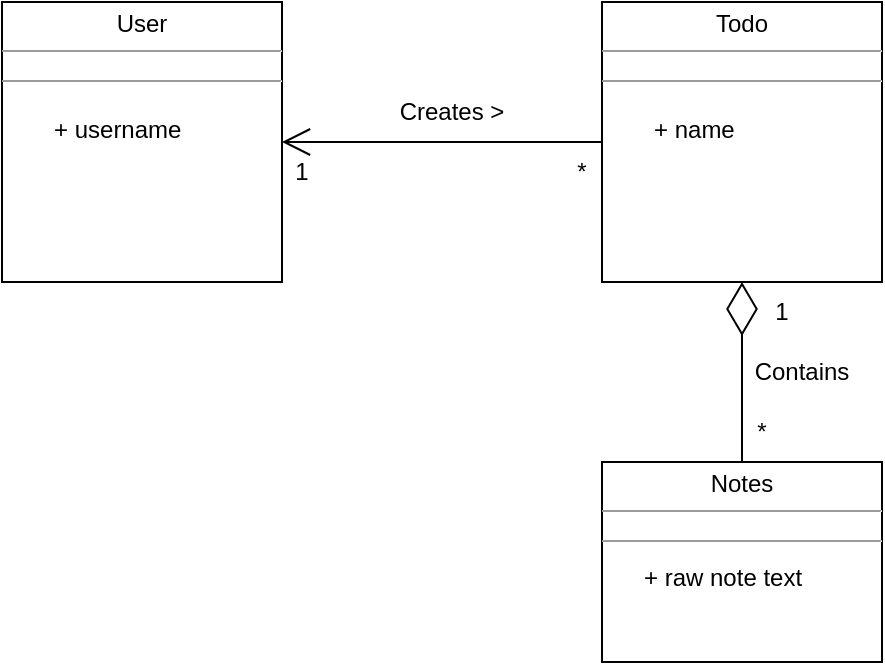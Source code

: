 <mxfile version="16.1.0" type="device"><diagram id="kTWcWoviOpuVrPf5RKx7" name="Page-1"><mxGraphModel dx="1422" dy="760" grid="1" gridSize="10" guides="1" tooltips="1" connect="1" arrows="1" fold="1" page="1" pageScale="1" pageWidth="850" pageHeight="1100" math="0" shadow="0"><root><mxCell id="0"/><mxCell id="1" parent="0"/><mxCell id="nWryHhC_3X3Wyz05I1QJ-3" value="&lt;p style=&quot;margin: 0px ; margin-top: 4px ; text-align: center&quot;&gt;User&lt;br&gt;&lt;/p&gt;&lt;hr size=&quot;1&quot;&gt;&lt;div style=&quot;height: 2px&quot;&gt;&lt;/div&gt;&lt;hr size=&quot;1&quot;&gt;&lt;div style=&quot;height: 2px&quot;&gt;&lt;br&gt;&lt;/div&gt;" style="verticalAlign=top;align=left;overflow=fill;fontSize=12;fontFamily=Helvetica;html=1;gradientColor=none;" vertex="1" parent="1"><mxGeometry x="150" y="250" width="140" height="140" as="geometry"/></mxCell><mxCell id="nWryHhC_3X3Wyz05I1QJ-4" value="&lt;p style=&quot;margin: 0px ; margin-top: 4px ; text-align: center&quot;&gt;Todo&lt;/p&gt;&lt;hr size=&quot;1&quot;&gt;&lt;div style=&quot;height: 2px&quot;&gt;&lt;/div&gt;&lt;hr size=&quot;1&quot;&gt;&lt;div style=&quot;height: 2px&quot;&gt;&lt;br&gt;&lt;/div&gt;" style="verticalAlign=top;align=left;overflow=fill;fontSize=12;fontFamily=Helvetica;html=1;gradientColor=none;" vertex="1" parent="1"><mxGeometry x="450" y="250" width="140" height="140" as="geometry"/></mxCell><mxCell id="nWryHhC_3X3Wyz05I1QJ-7" value="&lt;div&gt;Creates &amp;gt;&lt;/div&gt;" style="text;html=1;strokeColor=none;fillColor=none;align=center;verticalAlign=middle;whiteSpace=wrap;rounded=0;" vertex="1" parent="1"><mxGeometry x="320" y="290" width="110" height="30" as="geometry"/></mxCell><mxCell id="nWryHhC_3X3Wyz05I1QJ-8" value="" style="endArrow=open;endFill=1;endSize=12;html=1;rounded=0;entryX=1;entryY=0.5;entryDx=0;entryDy=0;exitX=0;exitY=0.5;exitDx=0;exitDy=0;" edge="1" parent="1" source="nWryHhC_3X3Wyz05I1QJ-4" target="nWryHhC_3X3Wyz05I1QJ-3"><mxGeometry width="160" relative="1" as="geometry"><mxPoint x="370" y="380" as="sourcePoint"/><mxPoint x="530" y="380" as="targetPoint"/></mxGeometry></mxCell><mxCell id="nWryHhC_3X3Wyz05I1QJ-9" value="+ name" style="text;strokeColor=none;fillColor=none;align=left;verticalAlign=top;spacingLeft=4;spacingRight=4;overflow=hidden;rotatable=0;points=[[0,0.5],[1,0.5]];portConstraint=eastwest;" vertex="1" parent="1"><mxGeometry x="470" y="300" width="100" height="26" as="geometry"/></mxCell><mxCell id="nWryHhC_3X3Wyz05I1QJ-10" value="+ username" style="text;strokeColor=none;fillColor=none;align=left;verticalAlign=top;spacingLeft=4;spacingRight=4;overflow=hidden;rotatable=0;points=[[0,0.5],[1,0.5]];portConstraint=eastwest;" vertex="1" parent="1"><mxGeometry x="170" y="300" width="100" height="26" as="geometry"/></mxCell><mxCell id="nWryHhC_3X3Wyz05I1QJ-11" value="*" style="text;html=1;strokeColor=none;fillColor=none;align=center;verticalAlign=middle;whiteSpace=wrap;rounded=0;" vertex="1" parent="1"><mxGeometry x="410" y="320" width="60" height="30" as="geometry"/></mxCell><mxCell id="nWryHhC_3X3Wyz05I1QJ-12" value="1" style="text;html=1;strokeColor=none;fillColor=none;align=center;verticalAlign=middle;whiteSpace=wrap;rounded=0;" vertex="1" parent="1"><mxGeometry x="270" y="320" width="60" height="30" as="geometry"/></mxCell><mxCell id="nWryHhC_3X3Wyz05I1QJ-13" value="&lt;p style=&quot;margin: 0px ; margin-top: 4px ; text-align: center&quot;&gt;Notes&lt;/p&gt;&lt;hr size=&quot;1&quot;&gt;&lt;div style=&quot;height: 2px&quot;&gt;&lt;/div&gt;&lt;hr size=&quot;1&quot;&gt;&lt;div style=&quot;height: 2px&quot;&gt;&lt;/div&gt;" style="verticalAlign=top;align=left;overflow=fill;fontSize=12;fontFamily=Helvetica;html=1;gradientColor=none;" vertex="1" parent="1"><mxGeometry x="450" y="480" width="140" height="100" as="geometry"/></mxCell><mxCell id="nWryHhC_3X3Wyz05I1QJ-14" value="" style="endArrow=diamondThin;endFill=0;endSize=24;html=1;rounded=0;entryX=0.5;entryY=1;entryDx=0;entryDy=0;exitX=0.5;exitY=0;exitDx=0;exitDy=0;" edge="1" parent="1" source="nWryHhC_3X3Wyz05I1QJ-13" target="nWryHhC_3X3Wyz05I1QJ-4"><mxGeometry width="160" relative="1" as="geometry"><mxPoint x="370" y="440" as="sourcePoint"/><mxPoint x="530" y="440" as="targetPoint"/></mxGeometry></mxCell><mxCell id="nWryHhC_3X3Wyz05I1QJ-15" value="+ raw note text" style="text;strokeColor=none;fillColor=none;align=left;verticalAlign=top;spacingLeft=4;spacingRight=4;overflow=hidden;rotatable=0;points=[[0,0.5],[1,0.5]];portConstraint=eastwest;" vertex="1" parent="1"><mxGeometry x="465" y="524" width="110" height="26" as="geometry"/></mxCell><mxCell id="nWryHhC_3X3Wyz05I1QJ-16" value="1" style="text;html=1;strokeColor=none;fillColor=none;align=center;verticalAlign=middle;whiteSpace=wrap;rounded=0;" vertex="1" parent="1"><mxGeometry x="510" y="390" width="60" height="30" as="geometry"/></mxCell><mxCell id="nWryHhC_3X3Wyz05I1QJ-17" value="*" style="text;html=1;strokeColor=none;fillColor=none;align=center;verticalAlign=middle;whiteSpace=wrap;rounded=0;" vertex="1" parent="1"><mxGeometry x="500" y="450" width="60" height="30" as="geometry"/></mxCell><mxCell id="nWryHhC_3X3Wyz05I1QJ-18" value="&lt;div&gt;Contains&lt;/div&gt;" style="text;html=1;strokeColor=none;fillColor=none;align=center;verticalAlign=middle;whiteSpace=wrap;rounded=0;" vertex="1" parent="1"><mxGeometry x="520" y="420" width="60" height="30" as="geometry"/></mxCell></root></mxGraphModel></diagram></mxfile>